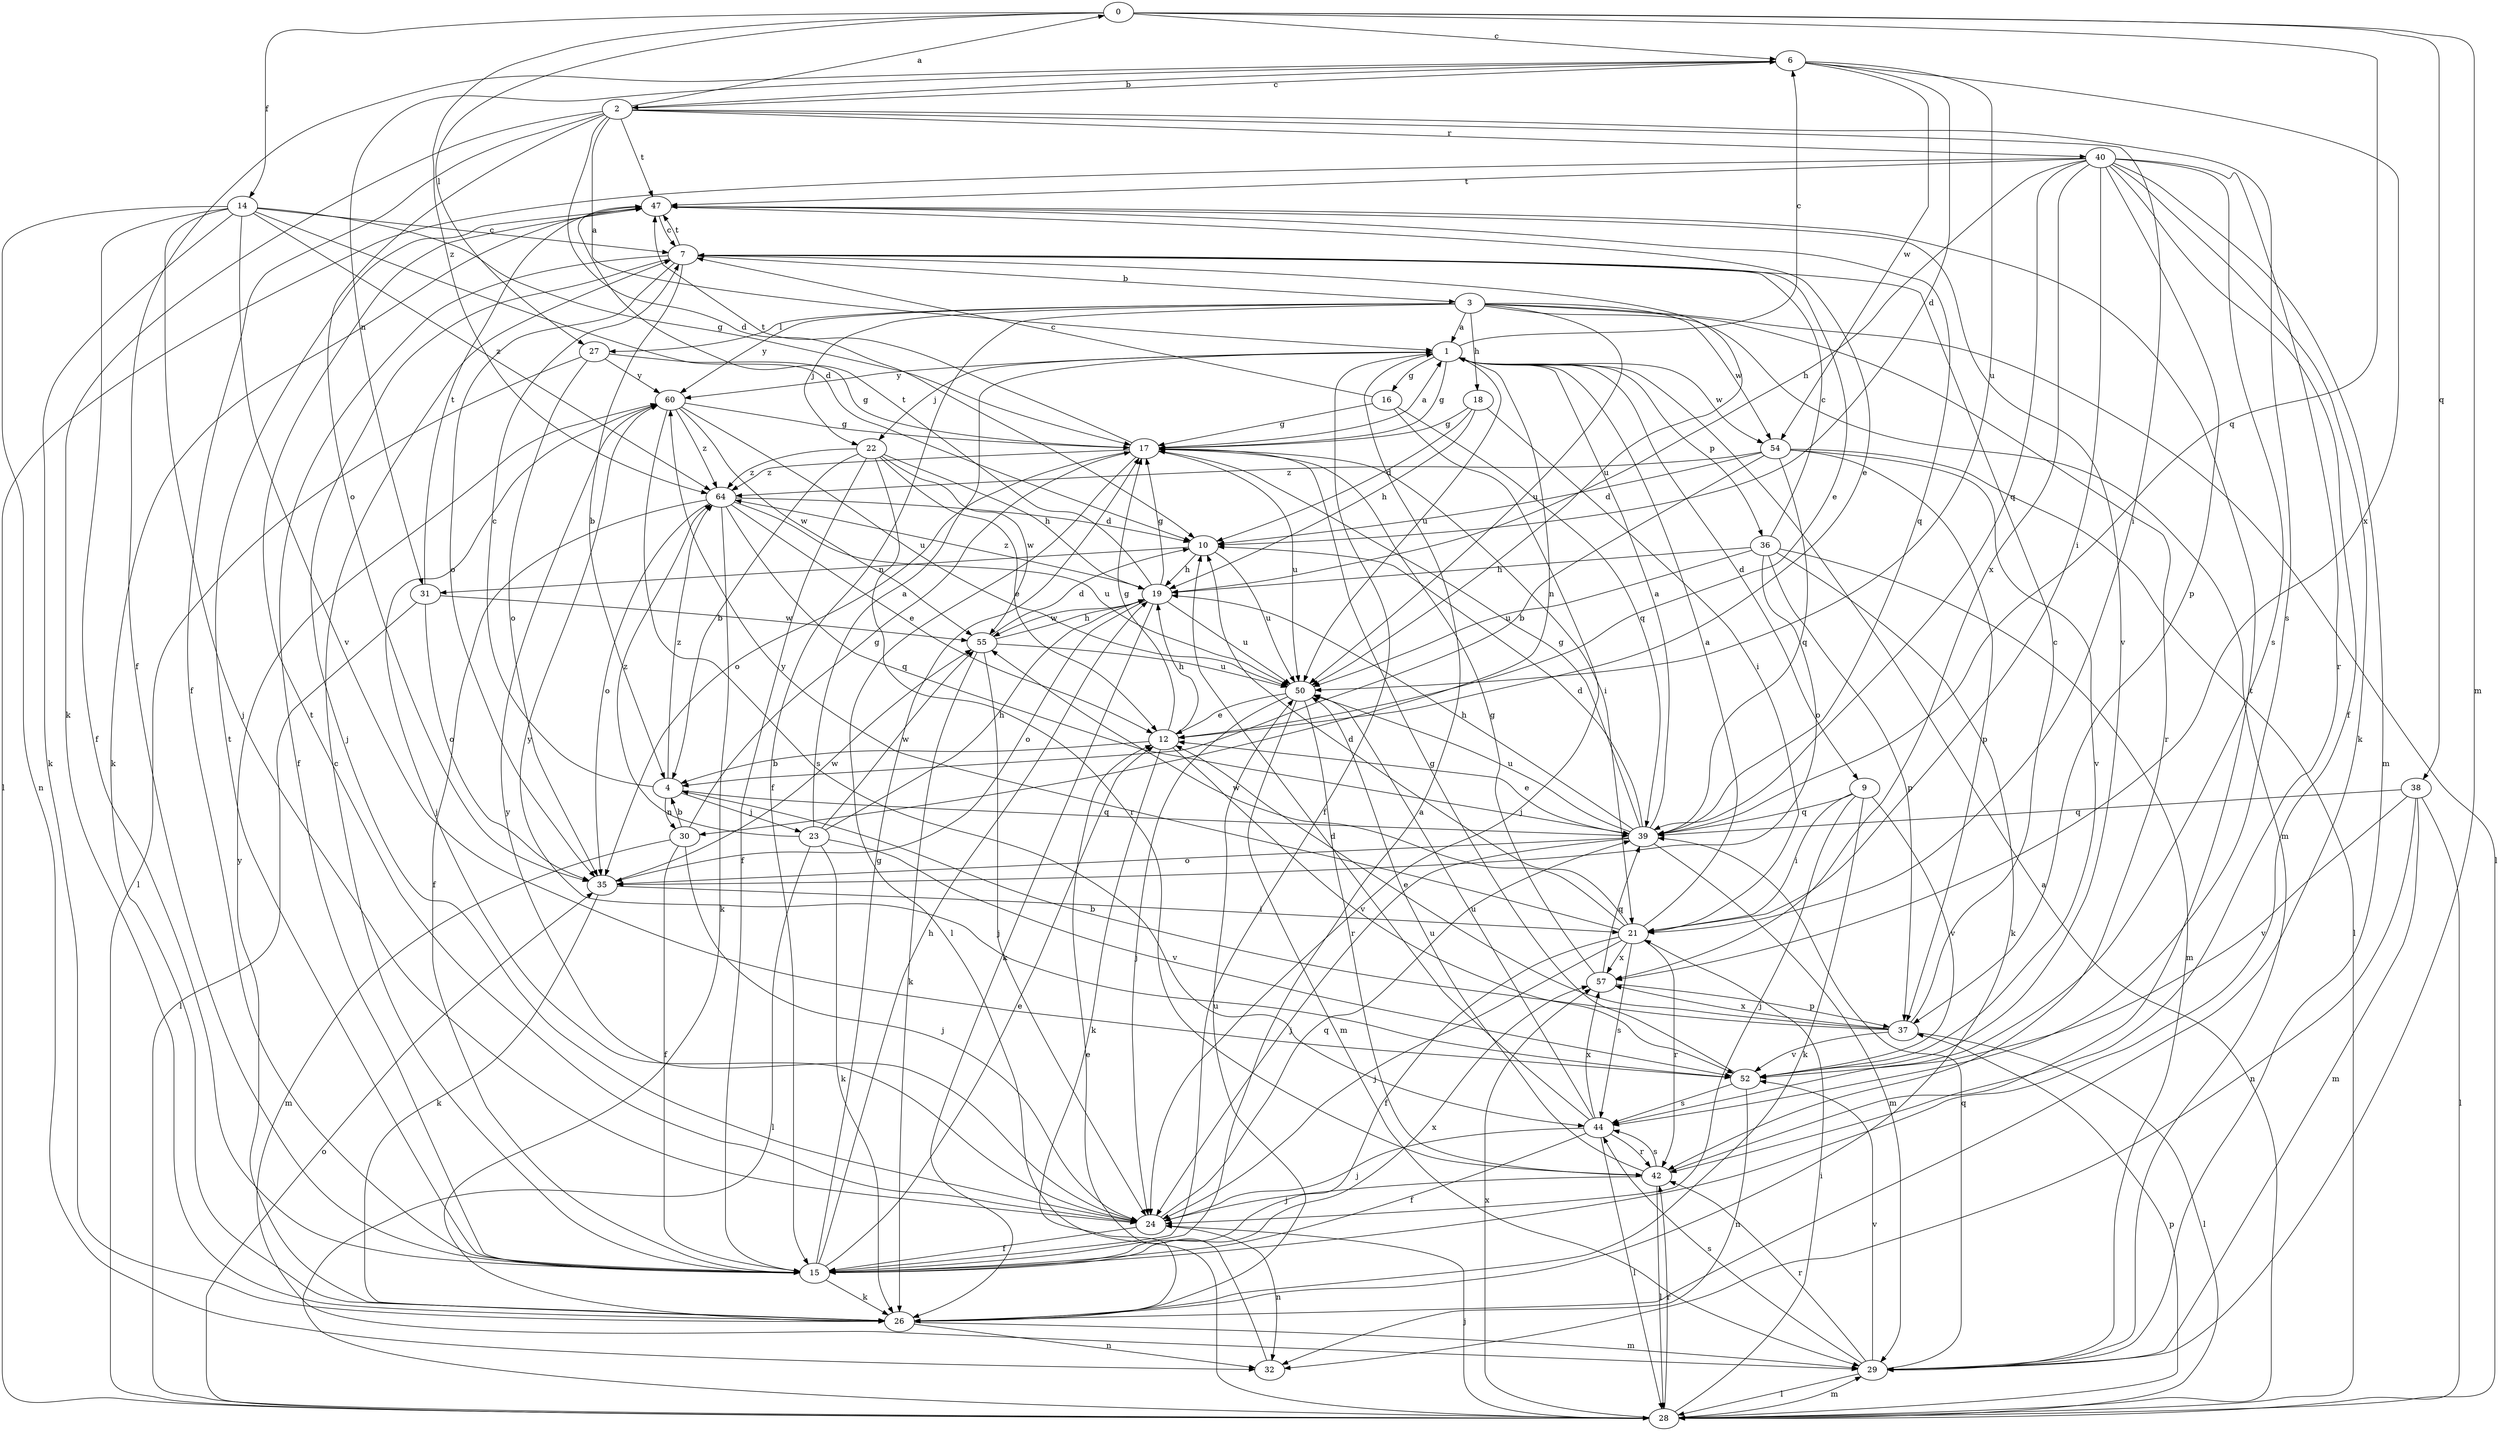 strict digraph  {
0;
1;
2;
3;
4;
6;
7;
9;
10;
12;
14;
15;
16;
17;
18;
19;
21;
22;
23;
24;
26;
27;
28;
29;
30;
31;
32;
35;
36;
37;
38;
39;
40;
42;
44;
47;
50;
52;
54;
55;
57;
60;
64;
0 -> 6  [label=c];
0 -> 14  [label=f];
0 -> 27  [label=l];
0 -> 29  [label=m];
0 -> 38  [label=q];
0 -> 39  [label=q];
0 -> 64  [label=z];
1 -> 6  [label=c];
1 -> 9  [label=d];
1 -> 15  [label=f];
1 -> 16  [label=g];
1 -> 17  [label=g];
1 -> 22  [label=j];
1 -> 30  [label=n];
1 -> 36  [label=p];
1 -> 50  [label=u];
1 -> 54  [label=w];
1 -> 60  [label=y];
2 -> 0  [label=a];
2 -> 1  [label=a];
2 -> 6  [label=c];
2 -> 10  [label=d];
2 -> 15  [label=f];
2 -> 21  [label=i];
2 -> 26  [label=k];
2 -> 35  [label=o];
2 -> 40  [label=r];
2 -> 44  [label=s];
2 -> 47  [label=t];
3 -> 1  [label=a];
3 -> 15  [label=f];
3 -> 18  [label=h];
3 -> 22  [label=j];
3 -> 27  [label=l];
3 -> 28  [label=l];
3 -> 29  [label=m];
3 -> 42  [label=r];
3 -> 50  [label=u];
3 -> 54  [label=w];
3 -> 60  [label=y];
4 -> 7  [label=c];
4 -> 23  [label=j];
4 -> 30  [label=n];
4 -> 39  [label=q];
4 -> 64  [label=z];
6 -> 2  [label=b];
6 -> 10  [label=d];
6 -> 15  [label=f];
6 -> 31  [label=n];
6 -> 50  [label=u];
6 -> 54  [label=w];
6 -> 57  [label=x];
7 -> 3  [label=b];
7 -> 4  [label=b];
7 -> 12  [label=e];
7 -> 15  [label=f];
7 -> 24  [label=j];
7 -> 35  [label=o];
7 -> 47  [label=t];
7 -> 50  [label=u];
9 -> 21  [label=i];
9 -> 24  [label=j];
9 -> 26  [label=k];
9 -> 39  [label=q];
9 -> 52  [label=v];
10 -> 19  [label=h];
10 -> 31  [label=n];
10 -> 50  [label=u];
12 -> 4  [label=b];
12 -> 17  [label=g];
12 -> 19  [label=h];
12 -> 26  [label=k];
12 -> 52  [label=v];
14 -> 7  [label=c];
14 -> 10  [label=d];
14 -> 15  [label=f];
14 -> 17  [label=g];
14 -> 24  [label=j];
14 -> 26  [label=k];
14 -> 32  [label=n];
14 -> 52  [label=v];
14 -> 64  [label=z];
15 -> 1  [label=a];
15 -> 7  [label=c];
15 -> 12  [label=e];
15 -> 17  [label=g];
15 -> 19  [label=h];
15 -> 26  [label=k];
15 -> 47  [label=t];
15 -> 57  [label=x];
16 -> 7  [label=c];
16 -> 17  [label=g];
16 -> 24  [label=j];
16 -> 39  [label=q];
17 -> 1  [label=a];
17 -> 21  [label=i];
17 -> 28  [label=l];
17 -> 35  [label=o];
17 -> 47  [label=t];
17 -> 50  [label=u];
17 -> 64  [label=z];
18 -> 10  [label=d];
18 -> 17  [label=g];
18 -> 19  [label=h];
18 -> 21  [label=i];
19 -> 17  [label=g];
19 -> 26  [label=k];
19 -> 35  [label=o];
19 -> 47  [label=t];
19 -> 50  [label=u];
19 -> 55  [label=w];
19 -> 64  [label=z];
21 -> 1  [label=a];
21 -> 10  [label=d];
21 -> 15  [label=f];
21 -> 24  [label=j];
21 -> 42  [label=r];
21 -> 44  [label=s];
21 -> 55  [label=w];
21 -> 57  [label=x];
21 -> 60  [label=y];
22 -> 4  [label=b];
22 -> 12  [label=e];
22 -> 15  [label=f];
22 -> 19  [label=h];
22 -> 42  [label=r];
22 -> 55  [label=w];
22 -> 64  [label=z];
23 -> 1  [label=a];
23 -> 19  [label=h];
23 -> 26  [label=k];
23 -> 28  [label=l];
23 -> 52  [label=v];
23 -> 55  [label=w];
23 -> 64  [label=z];
24 -> 15  [label=f];
24 -> 32  [label=n];
24 -> 39  [label=q];
24 -> 47  [label=t];
24 -> 60  [label=y];
26 -> 29  [label=m];
26 -> 32  [label=n];
26 -> 50  [label=u];
26 -> 60  [label=y];
27 -> 17  [label=g];
27 -> 28  [label=l];
27 -> 35  [label=o];
27 -> 60  [label=y];
28 -> 1  [label=a];
28 -> 21  [label=i];
28 -> 24  [label=j];
28 -> 29  [label=m];
28 -> 35  [label=o];
28 -> 37  [label=p];
28 -> 42  [label=r];
28 -> 57  [label=x];
29 -> 28  [label=l];
29 -> 39  [label=q];
29 -> 42  [label=r];
29 -> 44  [label=s];
29 -> 52  [label=v];
30 -> 4  [label=b];
30 -> 15  [label=f];
30 -> 17  [label=g];
30 -> 24  [label=j];
30 -> 29  [label=m];
31 -> 28  [label=l];
31 -> 35  [label=o];
31 -> 47  [label=t];
31 -> 55  [label=w];
32 -> 12  [label=e];
35 -> 21  [label=i];
35 -> 26  [label=k];
35 -> 55  [label=w];
36 -> 7  [label=c];
36 -> 19  [label=h];
36 -> 26  [label=k];
36 -> 29  [label=m];
36 -> 35  [label=o];
36 -> 37  [label=p];
36 -> 50  [label=u];
37 -> 4  [label=b];
37 -> 7  [label=c];
37 -> 12  [label=e];
37 -> 28  [label=l];
37 -> 52  [label=v];
37 -> 57  [label=x];
38 -> 28  [label=l];
38 -> 29  [label=m];
38 -> 32  [label=n];
38 -> 39  [label=q];
38 -> 52  [label=v];
39 -> 1  [label=a];
39 -> 10  [label=d];
39 -> 12  [label=e];
39 -> 17  [label=g];
39 -> 19  [label=h];
39 -> 24  [label=j];
39 -> 29  [label=m];
39 -> 35  [label=o];
39 -> 50  [label=u];
40 -> 15  [label=f];
40 -> 19  [label=h];
40 -> 21  [label=i];
40 -> 26  [label=k];
40 -> 28  [label=l];
40 -> 29  [label=m];
40 -> 37  [label=p];
40 -> 39  [label=q];
40 -> 42  [label=r];
40 -> 44  [label=s];
40 -> 47  [label=t];
40 -> 57  [label=x];
42 -> 24  [label=j];
42 -> 28  [label=l];
42 -> 44  [label=s];
42 -> 47  [label=t];
42 -> 50  [label=u];
44 -> 10  [label=d];
44 -> 15  [label=f];
44 -> 24  [label=j];
44 -> 28  [label=l];
44 -> 42  [label=r];
44 -> 50  [label=u];
44 -> 57  [label=x];
47 -> 7  [label=c];
47 -> 12  [label=e];
47 -> 26  [label=k];
47 -> 39  [label=q];
47 -> 52  [label=v];
50 -> 12  [label=e];
50 -> 24  [label=j];
50 -> 29  [label=m];
50 -> 42  [label=r];
52 -> 17  [label=g];
52 -> 32  [label=n];
52 -> 44  [label=s];
52 -> 60  [label=y];
54 -> 4  [label=b];
54 -> 10  [label=d];
54 -> 28  [label=l];
54 -> 37  [label=p];
54 -> 39  [label=q];
54 -> 52  [label=v];
54 -> 64  [label=z];
55 -> 10  [label=d];
55 -> 19  [label=h];
55 -> 24  [label=j];
55 -> 26  [label=k];
55 -> 50  [label=u];
57 -> 17  [label=g];
57 -> 37  [label=p];
57 -> 39  [label=q];
60 -> 17  [label=g];
60 -> 24  [label=j];
60 -> 44  [label=s];
60 -> 50  [label=u];
60 -> 55  [label=w];
60 -> 64  [label=z];
64 -> 10  [label=d];
64 -> 12  [label=e];
64 -> 15  [label=f];
64 -> 26  [label=k];
64 -> 35  [label=o];
64 -> 39  [label=q];
64 -> 50  [label=u];
}
